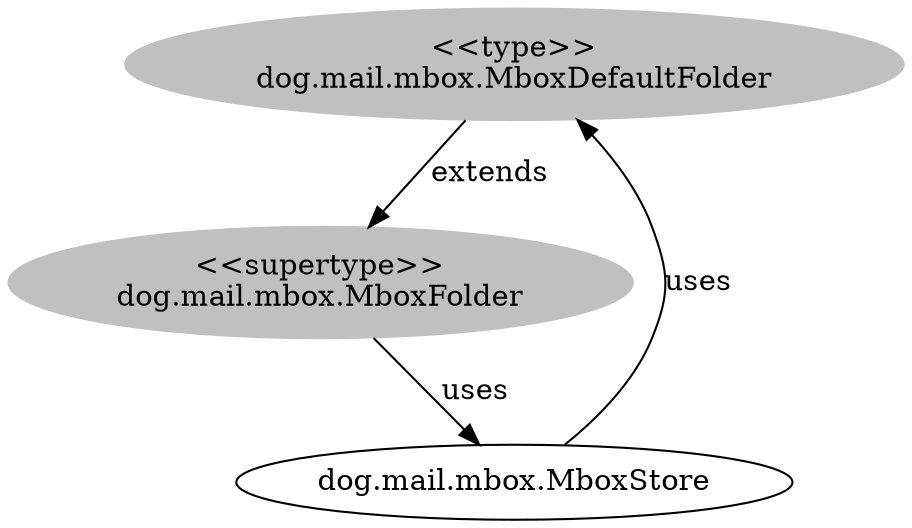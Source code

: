 digraph stk {
	dog_mail_mbox_MboxDefaultFolder [label="<<type>>
dog.mail.mbox.MboxDefaultFolder",style=filled,color="grey"];
	dog_mail_mbox_MboxFolder [label="<<supertype>>
dog.mail.mbox.MboxFolder",style=filled,color="grey"];
	dog_mail_mbox_MboxStore [label="dog.mail.mbox.MboxStore"];
	dog_mail_mbox_MboxDefaultFolder -> dog_mail_mbox_MboxFolder [label=extends];
	dog_mail_mbox_MboxFolder -> dog_mail_mbox_MboxStore [label=uses];
	dog_mail_mbox_MboxStore -> dog_mail_mbox_MboxDefaultFolder [label=uses];
}
